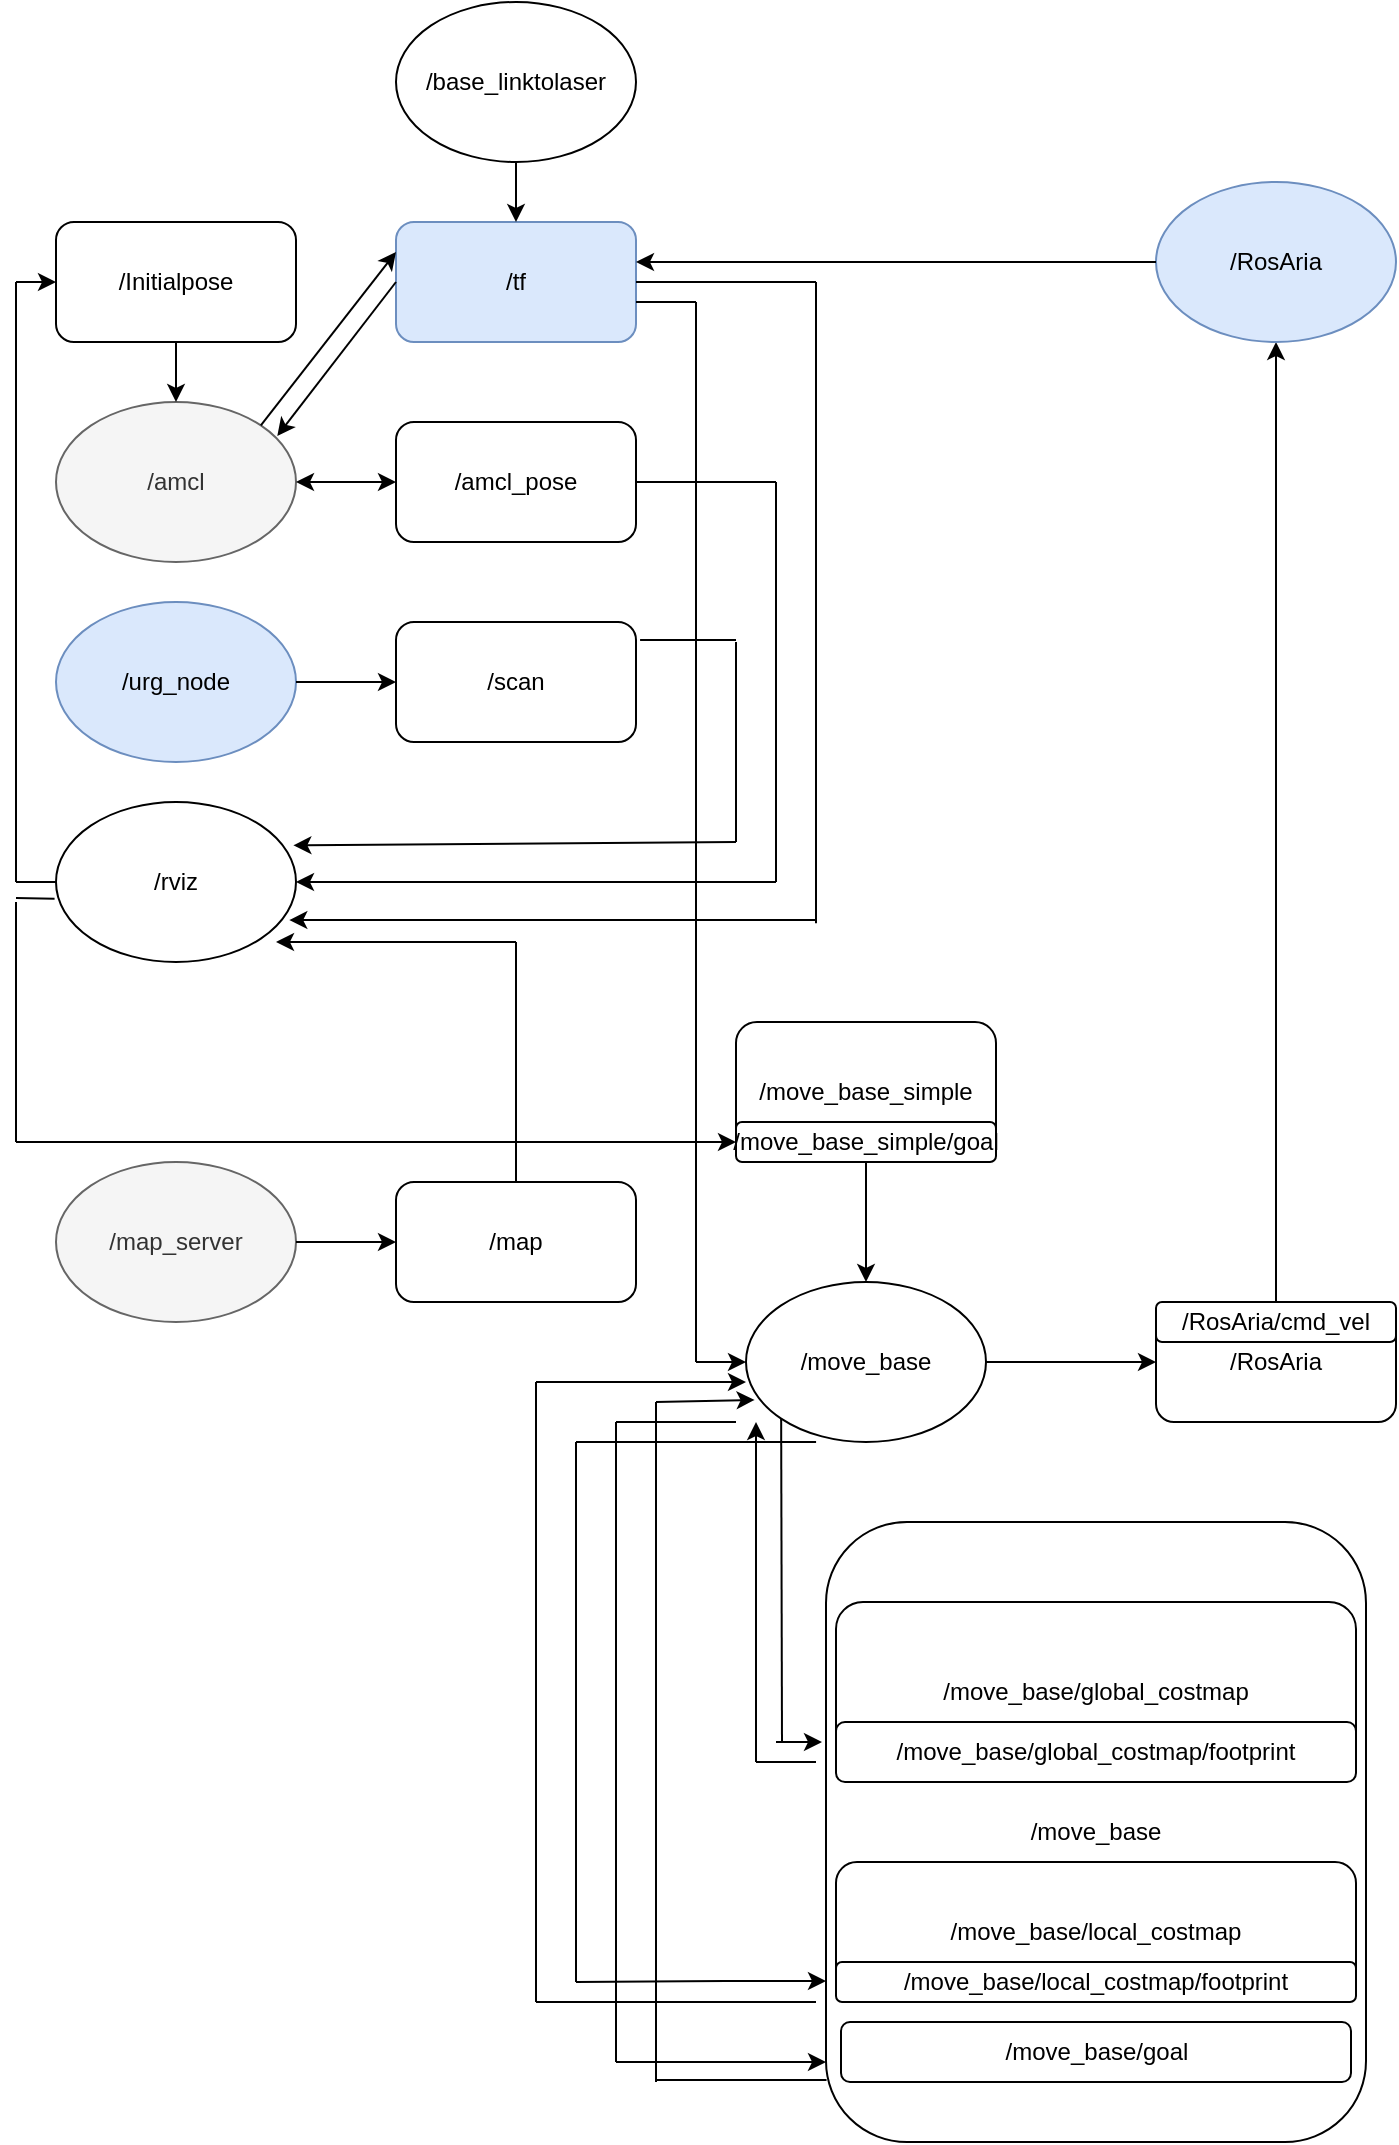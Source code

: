 <mxfile version="13.6.2" type="github">
  <diagram id="w-5Ja2wxfRdn4A6fK7f8" name="Page-1">
    <mxGraphModel dx="1117" dy="1723" grid="1" gridSize="10" guides="1" tooltips="1" connect="1" arrows="1" fold="1" page="1" pageScale="1" pageWidth="827" pageHeight="1169" math="0" shadow="0">
      <root>
        <mxCell id="0" />
        <mxCell id="1" parent="0" />
        <mxCell id="B3ePnKti5s4-6r81jLiz-1" value="/urg_node" style="ellipse;whiteSpace=wrap;html=1;fillColor=#dae8fc;strokeColor=#6c8ebf;" vertex="1" parent="1">
          <mxGeometry x="100" y="180" width="120" height="80" as="geometry" />
        </mxCell>
        <mxCell id="B3ePnKti5s4-6r81jLiz-2" value="/rviz" style="ellipse;whiteSpace=wrap;html=1;" vertex="1" parent="1">
          <mxGeometry x="100" y="280" width="120" height="80" as="geometry" />
        </mxCell>
        <mxCell id="B3ePnKti5s4-6r81jLiz-3" value="/amcl" style="ellipse;whiteSpace=wrap;html=1;fillColor=#f5f5f5;strokeColor=#666666;fontColor=#333333;" vertex="1" parent="1">
          <mxGeometry x="100" y="80" width="120" height="80" as="geometry" />
        </mxCell>
        <mxCell id="B3ePnKti5s4-6r81jLiz-4" value="/Initialpose" style="rounded=1;whiteSpace=wrap;html=1;" vertex="1" parent="1">
          <mxGeometry x="100" y="-10" width="120" height="60" as="geometry" />
        </mxCell>
        <mxCell id="B3ePnKti5s4-6r81jLiz-6" value="" style="endArrow=classic;html=1;exitX=0.5;exitY=1;exitDx=0;exitDy=0;entryX=0.5;entryY=0;entryDx=0;entryDy=0;" edge="1" parent="1" source="B3ePnKti5s4-6r81jLiz-4" target="B3ePnKti5s4-6r81jLiz-3">
          <mxGeometry width="50" height="50" relative="1" as="geometry">
            <mxPoint x="380" y="150" as="sourcePoint" />
            <mxPoint x="430" y="100" as="targetPoint" />
          </mxGeometry>
        </mxCell>
        <mxCell id="B3ePnKti5s4-6r81jLiz-8" value="" style="endArrow=none;html=1;" edge="1" parent="1">
          <mxGeometry width="50" height="50" relative="1" as="geometry">
            <mxPoint x="80" y="320" as="sourcePoint" />
            <mxPoint x="80" y="20" as="targetPoint" />
          </mxGeometry>
        </mxCell>
        <mxCell id="B3ePnKti5s4-6r81jLiz-9" value="" style="endArrow=classic;html=1;entryX=0;entryY=0.5;entryDx=0;entryDy=0;" edge="1" parent="1" target="B3ePnKti5s4-6r81jLiz-4">
          <mxGeometry width="50" height="50" relative="1" as="geometry">
            <mxPoint x="80" y="20" as="sourcePoint" />
            <mxPoint x="430" y="100" as="targetPoint" />
          </mxGeometry>
        </mxCell>
        <mxCell id="B3ePnKti5s4-6r81jLiz-11" value="" style="endArrow=none;html=1;entryX=0;entryY=0.5;entryDx=0;entryDy=0;" edge="1" parent="1" target="B3ePnKti5s4-6r81jLiz-2">
          <mxGeometry width="50" height="50" relative="1" as="geometry">
            <mxPoint x="80" y="320" as="sourcePoint" />
            <mxPoint x="430" y="200" as="targetPoint" />
          </mxGeometry>
        </mxCell>
        <mxCell id="B3ePnKti5s4-6r81jLiz-12" value="/base_linktolaser" style="ellipse;whiteSpace=wrap;html=1;" vertex="1" parent="1">
          <mxGeometry x="270" y="-120" width="120" height="80" as="geometry" />
        </mxCell>
        <mxCell id="B3ePnKti5s4-6r81jLiz-13" value="/amcl_pose" style="rounded=1;whiteSpace=wrap;html=1;" vertex="1" parent="1">
          <mxGeometry x="270" y="90" width="120" height="60" as="geometry" />
        </mxCell>
        <mxCell id="B3ePnKti5s4-6r81jLiz-14" value="" style="endArrow=classic;startArrow=classic;html=1;entryX=0;entryY=0.5;entryDx=0;entryDy=0;exitX=1;exitY=0.5;exitDx=0;exitDy=0;" edge="1" parent="1" source="B3ePnKti5s4-6r81jLiz-3" target="B3ePnKti5s4-6r81jLiz-13">
          <mxGeometry width="50" height="50" relative="1" as="geometry">
            <mxPoint x="380" y="150" as="sourcePoint" />
            <mxPoint x="430" y="100" as="targetPoint" />
          </mxGeometry>
        </mxCell>
        <mxCell id="B3ePnKti5s4-6r81jLiz-15" value="/scan" style="rounded=1;whiteSpace=wrap;html=1;" vertex="1" parent="1">
          <mxGeometry x="270" y="190" width="120" height="60" as="geometry" />
        </mxCell>
        <mxCell id="B3ePnKti5s4-6r81jLiz-16" value="" style="endArrow=classic;html=1;entryX=0;entryY=0.5;entryDx=0;entryDy=0;exitX=1;exitY=0.5;exitDx=0;exitDy=0;" edge="1" parent="1" source="B3ePnKti5s4-6r81jLiz-1" target="B3ePnKti5s4-6r81jLiz-15">
          <mxGeometry width="50" height="50" relative="1" as="geometry">
            <mxPoint x="380" y="150" as="sourcePoint" />
            <mxPoint x="430" y="100" as="targetPoint" />
          </mxGeometry>
        </mxCell>
        <mxCell id="B3ePnKti5s4-6r81jLiz-17" value="" style="endArrow=none;html=1;exitX=1.017;exitY=0.15;exitDx=0;exitDy=0;exitPerimeter=0;" edge="1" parent="1" source="B3ePnKti5s4-6r81jLiz-15">
          <mxGeometry width="50" height="50" relative="1" as="geometry">
            <mxPoint x="380" y="150" as="sourcePoint" />
            <mxPoint x="440" y="199" as="targetPoint" />
          </mxGeometry>
        </mxCell>
        <mxCell id="B3ePnKti5s4-6r81jLiz-18" value="" style="endArrow=none;html=1;" edge="1" parent="1">
          <mxGeometry width="50" height="50" relative="1" as="geometry">
            <mxPoint x="440" y="300" as="sourcePoint" />
            <mxPoint x="440" y="200" as="targetPoint" />
          </mxGeometry>
        </mxCell>
        <mxCell id="B3ePnKti5s4-6r81jLiz-19" value="" style="endArrow=classic;html=1;entryX=0.989;entryY=0.271;entryDx=0;entryDy=0;entryPerimeter=0;" edge="1" parent="1" target="B3ePnKti5s4-6r81jLiz-2">
          <mxGeometry width="50" height="50" relative="1" as="geometry">
            <mxPoint x="440" y="300" as="sourcePoint" />
            <mxPoint x="215" y="304" as="targetPoint" />
          </mxGeometry>
        </mxCell>
        <mxCell id="B3ePnKti5s4-6r81jLiz-20" value="" style="endArrow=none;html=1;exitX=1;exitY=0.5;exitDx=0;exitDy=0;" edge="1" parent="1" source="B3ePnKti5s4-6r81jLiz-13">
          <mxGeometry width="50" height="50" relative="1" as="geometry">
            <mxPoint x="380" y="250" as="sourcePoint" />
            <mxPoint x="460" y="120" as="targetPoint" />
          </mxGeometry>
        </mxCell>
        <mxCell id="B3ePnKti5s4-6r81jLiz-21" value="" style="endArrow=none;html=1;" edge="1" parent="1">
          <mxGeometry width="50" height="50" relative="1" as="geometry">
            <mxPoint x="460" y="320" as="sourcePoint" />
            <mxPoint x="460" y="120" as="targetPoint" />
          </mxGeometry>
        </mxCell>
        <mxCell id="B3ePnKti5s4-6r81jLiz-23" value="" style="endArrow=classic;html=1;entryX=1;entryY=0.5;entryDx=0;entryDy=0;" edge="1" parent="1" target="B3ePnKti5s4-6r81jLiz-2">
          <mxGeometry width="50" height="50" relative="1" as="geometry">
            <mxPoint x="460" y="320" as="sourcePoint" />
            <mxPoint x="430" y="200" as="targetPoint" />
          </mxGeometry>
        </mxCell>
        <mxCell id="B3ePnKti5s4-6r81jLiz-24" value="/tf" style="rounded=1;whiteSpace=wrap;html=1;fillColor=#dae8fc;strokeColor=#6c8ebf;" vertex="1" parent="1">
          <mxGeometry x="270" y="-10" width="120" height="60" as="geometry" />
        </mxCell>
        <mxCell id="B3ePnKti5s4-6r81jLiz-25" value="" style="endArrow=classic;html=1;entryX=0;entryY=0.25;entryDx=0;entryDy=0;exitX=1;exitY=0;exitDx=0;exitDy=0;" edge="1" parent="1" source="B3ePnKti5s4-6r81jLiz-3" target="B3ePnKti5s4-6r81jLiz-24">
          <mxGeometry width="50" height="50" relative="1" as="geometry">
            <mxPoint x="380" y="150" as="sourcePoint" />
            <mxPoint x="430" y="100" as="targetPoint" />
          </mxGeometry>
        </mxCell>
        <mxCell id="B3ePnKti5s4-6r81jLiz-26" value="" style="endArrow=classic;html=1;exitX=0;exitY=0.5;exitDx=0;exitDy=0;entryX=0.922;entryY=0.212;entryDx=0;entryDy=0;entryPerimeter=0;" edge="1" parent="1" source="B3ePnKti5s4-6r81jLiz-24" target="B3ePnKti5s4-6r81jLiz-3">
          <mxGeometry width="50" height="50" relative="1" as="geometry">
            <mxPoint x="380" y="50" as="sourcePoint" />
            <mxPoint x="430" as="targetPoint" />
          </mxGeometry>
        </mxCell>
        <mxCell id="B3ePnKti5s4-6r81jLiz-27" value="" style="endArrow=classic;html=1;entryX=0.5;entryY=0;entryDx=0;entryDy=0;exitX=0.5;exitY=1;exitDx=0;exitDy=0;" edge="1" parent="1" source="B3ePnKti5s4-6r81jLiz-12" target="B3ePnKti5s4-6r81jLiz-24">
          <mxGeometry width="50" height="50" relative="1" as="geometry">
            <mxPoint x="380" y="50" as="sourcePoint" />
            <mxPoint x="430" as="targetPoint" />
          </mxGeometry>
        </mxCell>
        <mxCell id="B3ePnKti5s4-6r81jLiz-28" value="/map_server" style="ellipse;whiteSpace=wrap;html=1;fillColor=#f5f5f5;strokeColor=#666666;fontColor=#333333;" vertex="1" parent="1">
          <mxGeometry x="100" y="460" width="120" height="80" as="geometry" />
        </mxCell>
        <mxCell id="B3ePnKti5s4-6r81jLiz-29" value="/map" style="rounded=1;whiteSpace=wrap;html=1;" vertex="1" parent="1">
          <mxGeometry x="270" y="470" width="120" height="60" as="geometry" />
        </mxCell>
        <mxCell id="B3ePnKti5s4-6r81jLiz-30" value="" style="endArrow=classic;html=1;entryX=0;entryY=0.5;entryDx=0;entryDy=0;" edge="1" parent="1" source="B3ePnKti5s4-6r81jLiz-28" target="B3ePnKti5s4-6r81jLiz-29">
          <mxGeometry width="50" height="50" relative="1" as="geometry">
            <mxPoint x="380" y="350" as="sourcePoint" />
            <mxPoint x="430" y="300" as="targetPoint" />
          </mxGeometry>
        </mxCell>
        <mxCell id="B3ePnKti5s4-6r81jLiz-33" value="" style="endArrow=none;html=1;entryX=0.5;entryY=0;entryDx=0;entryDy=0;" edge="1" parent="1" target="B3ePnKti5s4-6r81jLiz-29">
          <mxGeometry width="50" height="50" relative="1" as="geometry">
            <mxPoint x="330" y="350" as="sourcePoint" />
            <mxPoint x="430" y="300" as="targetPoint" />
          </mxGeometry>
        </mxCell>
        <mxCell id="B3ePnKti5s4-6r81jLiz-35" value="" style="endArrow=classic;html=1;" edge="1" parent="1">
          <mxGeometry width="50" height="50" relative="1" as="geometry">
            <mxPoint x="330" y="350" as="sourcePoint" />
            <mxPoint x="210" y="350" as="targetPoint" />
          </mxGeometry>
        </mxCell>
        <mxCell id="B3ePnKti5s4-6r81jLiz-36" value="" style="endArrow=none;html=1;entryX=1;entryY=0.5;entryDx=0;entryDy=0;" edge="1" parent="1" target="B3ePnKti5s4-6r81jLiz-24">
          <mxGeometry width="50" height="50" relative="1" as="geometry">
            <mxPoint x="480" y="20" as="sourcePoint" />
            <mxPoint x="430" y="100" as="targetPoint" />
          </mxGeometry>
        </mxCell>
        <mxCell id="B3ePnKti5s4-6r81jLiz-37" value="" style="endArrow=none;html=1;" edge="1" parent="1">
          <mxGeometry width="50" height="50" relative="1" as="geometry">
            <mxPoint x="480" y="340.667" as="sourcePoint" />
            <mxPoint x="480" y="20" as="targetPoint" />
          </mxGeometry>
        </mxCell>
        <mxCell id="B3ePnKti5s4-6r81jLiz-38" value="" style="endArrow=classic;html=1;entryX=0.972;entryY=0.738;entryDx=0;entryDy=0;entryPerimeter=0;" edge="1" parent="1" target="B3ePnKti5s4-6r81jLiz-2">
          <mxGeometry width="50" height="50" relative="1" as="geometry">
            <mxPoint x="480" y="339" as="sourcePoint" />
            <mxPoint x="430" y="260" as="targetPoint" />
          </mxGeometry>
        </mxCell>
        <mxCell id="B3ePnKti5s4-6r81jLiz-39" value="/move_base_simple&lt;br&gt;" style="rounded=1;whiteSpace=wrap;html=1;" vertex="1" parent="1">
          <mxGeometry x="440" y="390" width="130" height="70" as="geometry" />
        </mxCell>
        <mxCell id="B3ePnKti5s4-6r81jLiz-40" value="/move_base_simple/goal" style="rounded=1;whiteSpace=wrap;html=1;" vertex="1" parent="1">
          <mxGeometry x="440" y="440" width="130" height="20" as="geometry" />
        </mxCell>
        <mxCell id="B3ePnKti5s4-6r81jLiz-41" value="" style="endArrow=none;html=1;" edge="1" parent="1">
          <mxGeometry width="50" height="50" relative="1" as="geometry">
            <mxPoint x="80" y="450" as="sourcePoint" />
            <mxPoint x="80" y="330" as="targetPoint" />
          </mxGeometry>
        </mxCell>
        <mxCell id="B3ePnKti5s4-6r81jLiz-42" value="" style="endArrow=none;html=1;entryX=-0.006;entryY=0.604;entryDx=0;entryDy=0;entryPerimeter=0;" edge="1" parent="1" target="B3ePnKti5s4-6r81jLiz-2">
          <mxGeometry width="50" height="50" relative="1" as="geometry">
            <mxPoint x="80" y="328" as="sourcePoint" />
            <mxPoint x="430" y="450" as="targetPoint" />
          </mxGeometry>
        </mxCell>
        <mxCell id="B3ePnKti5s4-6r81jLiz-44" value="/move_base" style="ellipse;whiteSpace=wrap;html=1;" vertex="1" parent="1">
          <mxGeometry x="445" y="520" width="120" height="80" as="geometry" />
        </mxCell>
        <mxCell id="B3ePnKti5s4-6r81jLiz-46" value="/RosAria" style="rounded=1;whiteSpace=wrap;html=1;" vertex="1" parent="1">
          <mxGeometry x="650" y="530" width="120" height="60" as="geometry" />
        </mxCell>
        <mxCell id="B3ePnKti5s4-6r81jLiz-64" style="edgeStyle=orthogonalEdgeStyle;rounded=0;orthogonalLoop=1;jettySize=auto;html=1;exitX=0.5;exitY=0;exitDx=0;exitDy=0;entryX=0.5;entryY=1;entryDx=0;entryDy=0;" edge="1" parent="1" source="B3ePnKti5s4-6r81jLiz-47" target="B3ePnKti5s4-6r81jLiz-52">
          <mxGeometry relative="1" as="geometry" />
        </mxCell>
        <mxCell id="B3ePnKti5s4-6r81jLiz-47" value="/RosAria/cmd_vel" style="rounded=1;whiteSpace=wrap;html=1;" vertex="1" parent="1">
          <mxGeometry x="650" y="530" width="120" height="20" as="geometry" />
        </mxCell>
        <mxCell id="B3ePnKti5s4-6r81jLiz-48" value="" style="endArrow=classic;html=1;entryX=0;entryY=0.5;entryDx=0;entryDy=0;exitX=1;exitY=0.5;exitDx=0;exitDy=0;" edge="1" parent="1" source="B3ePnKti5s4-6r81jLiz-44" target="B3ePnKti5s4-6r81jLiz-46">
          <mxGeometry width="50" height="50" relative="1" as="geometry">
            <mxPoint x="500" y="600" as="sourcePoint" />
            <mxPoint x="550" y="550" as="targetPoint" />
          </mxGeometry>
        </mxCell>
        <mxCell id="B3ePnKti5s4-6r81jLiz-52" value="&lt;span&gt;/RosAria&lt;/span&gt;" style="ellipse;whiteSpace=wrap;html=1;fillColor=#dae8fc;strokeColor=#6c8ebf;" vertex="1" parent="1">
          <mxGeometry x="650" y="-30" width="120" height="80" as="geometry" />
        </mxCell>
        <mxCell id="B3ePnKti5s4-6r81jLiz-65" value="" style="endArrow=classic;html=1;exitX=0;exitY=0.5;exitDx=0;exitDy=0;" edge="1" parent="1" source="B3ePnKti5s4-6r81jLiz-52">
          <mxGeometry width="50" height="50" relative="1" as="geometry">
            <mxPoint x="400" y="70" as="sourcePoint" />
            <mxPoint x="390" y="10" as="targetPoint" />
          </mxGeometry>
        </mxCell>
        <mxCell id="B3ePnKti5s4-6r81jLiz-66" value="" style="endArrow=none;html=1;" edge="1" parent="1">
          <mxGeometry width="50" height="50" relative="1" as="geometry">
            <mxPoint x="390" y="30" as="sourcePoint" />
            <mxPoint x="420" y="30" as="targetPoint" />
          </mxGeometry>
        </mxCell>
        <mxCell id="B3ePnKti5s4-6r81jLiz-67" value="" style="endArrow=none;html=1;" edge="1" parent="1">
          <mxGeometry width="50" height="50" relative="1" as="geometry">
            <mxPoint x="420" y="560" as="sourcePoint" />
            <mxPoint x="420" y="30" as="targetPoint" />
          </mxGeometry>
        </mxCell>
        <mxCell id="B3ePnKti5s4-6r81jLiz-68" value="" style="endArrow=classic;html=1;entryX=0;entryY=0.5;entryDx=0;entryDy=0;" edge="1" parent="1" target="B3ePnKti5s4-6r81jLiz-44">
          <mxGeometry width="50" height="50" relative="1" as="geometry">
            <mxPoint x="420" y="560" as="sourcePoint" />
            <mxPoint x="440" y="560" as="targetPoint" />
          </mxGeometry>
        </mxCell>
        <mxCell id="B3ePnKti5s4-6r81jLiz-73" value="" style="endArrow=classic;html=1;" edge="1" parent="1">
          <mxGeometry width="50" height="50" relative="1" as="geometry">
            <mxPoint x="80" y="450" as="sourcePoint" />
            <mxPoint x="440" y="450" as="targetPoint" />
          </mxGeometry>
        </mxCell>
        <mxCell id="B3ePnKti5s4-6r81jLiz-74" value="" style="endArrow=classic;html=1;entryX=0.5;entryY=0;entryDx=0;entryDy=0;exitX=0.5;exitY=1;exitDx=0;exitDy=0;" edge="1" parent="1" source="B3ePnKti5s4-6r81jLiz-40" target="B3ePnKti5s4-6r81jLiz-44">
          <mxGeometry width="50" height="50" relative="1" as="geometry">
            <mxPoint x="400" y="470" as="sourcePoint" />
            <mxPoint x="450" y="420" as="targetPoint" />
          </mxGeometry>
        </mxCell>
        <mxCell id="B3ePnKti5s4-6r81jLiz-75" value="/move_base" style="rounded=1;whiteSpace=wrap;html=1;" vertex="1" parent="1">
          <mxGeometry x="485" y="640" width="270" height="310" as="geometry" />
        </mxCell>
        <mxCell id="B3ePnKti5s4-6r81jLiz-76" value="/move_base/global_costmap" style="rounded=1;whiteSpace=wrap;html=1;" vertex="1" parent="1">
          <mxGeometry x="490" y="680" width="260" height="90" as="geometry" />
        </mxCell>
        <mxCell id="B3ePnKti5s4-6r81jLiz-78" value="/move_base/global_costmap/footprint" style="rounded=1;whiteSpace=wrap;html=1;" vertex="1" parent="1">
          <mxGeometry x="490" y="740" width="260" height="30" as="geometry" />
        </mxCell>
        <mxCell id="B3ePnKti5s4-6r81jLiz-79" value="&lt;span&gt;/move_base/local_costmap&lt;/span&gt;" style="rounded=1;whiteSpace=wrap;html=1;" vertex="1" parent="1">
          <mxGeometry x="490" y="810" width="260" height="70" as="geometry" />
        </mxCell>
        <mxCell id="B3ePnKti5s4-6r81jLiz-80" value="/move_base/local_costmap/footprint" style="rounded=1;whiteSpace=wrap;html=1;" vertex="1" parent="1">
          <mxGeometry x="490" y="860" width="260" height="20" as="geometry" />
        </mxCell>
        <mxCell id="B3ePnKti5s4-6r81jLiz-81" value="/move_base/goal" style="rounded=1;whiteSpace=wrap;html=1;" vertex="1" parent="1">
          <mxGeometry x="492.5" y="890" width="255" height="30" as="geometry" />
        </mxCell>
        <mxCell id="B3ePnKti5s4-6r81jLiz-96" value="" style="endArrow=classic;html=1;" edge="1" parent="1">
          <mxGeometry width="50" height="50" relative="1" as="geometry">
            <mxPoint x="460" y="750" as="sourcePoint" />
            <mxPoint x="483" y="750" as="targetPoint" />
            <Array as="points" />
          </mxGeometry>
        </mxCell>
        <mxCell id="B3ePnKti5s4-6r81jLiz-98" value="" style="endArrow=classic;html=1;" edge="1" parent="1">
          <mxGeometry width="50" height="50" relative="1" as="geometry">
            <mxPoint x="450" y="760" as="sourcePoint" />
            <mxPoint x="450" y="590" as="targetPoint" />
          </mxGeometry>
        </mxCell>
        <mxCell id="B3ePnKti5s4-6r81jLiz-101" value="" style="endArrow=none;html=1;entryX=0.292;entryY=1;entryDx=0;entryDy=0;entryPerimeter=0;" edge="1" parent="1" target="B3ePnKti5s4-6r81jLiz-44">
          <mxGeometry width="50" height="50" relative="1" as="geometry">
            <mxPoint x="360" y="600" as="sourcePoint" />
            <mxPoint x="550" y="720" as="targetPoint" />
            <Array as="points">
              <mxPoint x="390" y="600" />
            </Array>
          </mxGeometry>
        </mxCell>
        <mxCell id="B3ePnKti5s4-6r81jLiz-102" value="" style="endArrow=none;html=1;" edge="1" parent="1">
          <mxGeometry width="50" height="50" relative="1" as="geometry">
            <mxPoint x="360" y="870" as="sourcePoint" />
            <mxPoint x="360" y="600" as="targetPoint" />
          </mxGeometry>
        </mxCell>
        <mxCell id="B3ePnKti5s4-6r81jLiz-103" value="" style="endArrow=classic;html=1;" edge="1" parent="1">
          <mxGeometry width="50" height="50" relative="1" as="geometry">
            <mxPoint x="360" y="870" as="sourcePoint" />
            <mxPoint x="485" y="869.5" as="targetPoint" />
            <Array as="points">
              <mxPoint x="425" y="869.5" />
            </Array>
          </mxGeometry>
        </mxCell>
        <mxCell id="B3ePnKti5s4-6r81jLiz-107" value="" style="endArrow=none;html=1;" edge="1" parent="1">
          <mxGeometry width="50" height="50" relative="1" as="geometry">
            <mxPoint x="340" y="880" as="sourcePoint" />
            <mxPoint x="340" y="570" as="targetPoint" />
          </mxGeometry>
        </mxCell>
        <mxCell id="B3ePnKti5s4-6r81jLiz-109" value="" style="endArrow=none;html=1;entryX=0.001;entryY=0.9;entryDx=0;entryDy=0;entryPerimeter=0;" edge="1" parent="1" target="B3ePnKti5s4-6r81jLiz-75">
          <mxGeometry width="50" height="50" relative="1" as="geometry">
            <mxPoint x="400" y="919" as="sourcePoint" />
            <mxPoint x="550" y="720" as="targetPoint" />
          </mxGeometry>
        </mxCell>
        <mxCell id="B3ePnKti5s4-6r81jLiz-110" value="" style="endArrow=none;html=1;" edge="1" parent="1">
          <mxGeometry width="50" height="50" relative="1" as="geometry">
            <mxPoint x="400" y="920" as="sourcePoint" />
            <mxPoint x="400" y="580" as="targetPoint" />
          </mxGeometry>
        </mxCell>
        <mxCell id="B3ePnKti5s4-6r81jLiz-111" value="" style="endArrow=classic;html=1;entryX=0.036;entryY=0.737;entryDx=0;entryDy=0;entryPerimeter=0;" edge="1" parent="1" target="B3ePnKti5s4-6r81jLiz-44">
          <mxGeometry width="50" height="50" relative="1" as="geometry">
            <mxPoint x="400" y="580" as="sourcePoint" />
            <mxPoint x="440" y="580" as="targetPoint" />
            <Array as="points" />
          </mxGeometry>
        </mxCell>
        <mxCell id="B3ePnKti5s4-6r81jLiz-114" value="" style="endArrow=none;html=1;" edge="1" parent="1">
          <mxGeometry width="50" height="50" relative="1" as="geometry">
            <mxPoint x="340" y="880" as="sourcePoint" />
            <mxPoint x="480" y="880" as="targetPoint" />
          </mxGeometry>
        </mxCell>
        <mxCell id="B3ePnKti5s4-6r81jLiz-115" value="" style="endArrow=classic;html=1;" edge="1" parent="1">
          <mxGeometry width="50" height="50" relative="1" as="geometry">
            <mxPoint x="340" y="570" as="sourcePoint" />
            <mxPoint x="445" y="570" as="targetPoint" />
          </mxGeometry>
        </mxCell>
        <mxCell id="B3ePnKti5s4-6r81jLiz-116" value="" style="endArrow=none;html=1;entryX=0;entryY=1;entryDx=0;entryDy=0;" edge="1" parent="1" target="B3ePnKti5s4-6r81jLiz-44">
          <mxGeometry width="50" height="50" relative="1" as="geometry">
            <mxPoint x="463" y="750" as="sourcePoint" />
            <mxPoint x="550" y="720" as="targetPoint" />
          </mxGeometry>
        </mxCell>
        <mxCell id="B3ePnKti5s4-6r81jLiz-117" value="" style="endArrow=classic;html=1;" edge="1" parent="1">
          <mxGeometry width="50" height="50" relative="1" as="geometry">
            <mxPoint x="380" y="910" as="sourcePoint" />
            <mxPoint x="485" y="910" as="targetPoint" />
          </mxGeometry>
        </mxCell>
        <mxCell id="B3ePnKti5s4-6r81jLiz-118" value="" style="endArrow=none;html=1;" edge="1" parent="1">
          <mxGeometry width="50" height="50" relative="1" as="geometry">
            <mxPoint x="380" y="910" as="sourcePoint" />
            <mxPoint x="380" y="590" as="targetPoint" />
          </mxGeometry>
        </mxCell>
        <mxCell id="B3ePnKti5s4-6r81jLiz-121" value="" style="endArrow=none;html=1;" edge="1" parent="1">
          <mxGeometry width="50" height="50" relative="1" as="geometry">
            <mxPoint x="380" y="590" as="sourcePoint" />
            <mxPoint x="440" y="590" as="targetPoint" />
          </mxGeometry>
        </mxCell>
        <mxCell id="B3ePnKti5s4-6r81jLiz-122" value="" style="endArrow=none;html=1;" edge="1" parent="1">
          <mxGeometry width="50" height="50" relative="1" as="geometry">
            <mxPoint x="450" y="760" as="sourcePoint" />
            <mxPoint x="480" y="760" as="targetPoint" />
          </mxGeometry>
        </mxCell>
      </root>
    </mxGraphModel>
  </diagram>
</mxfile>
